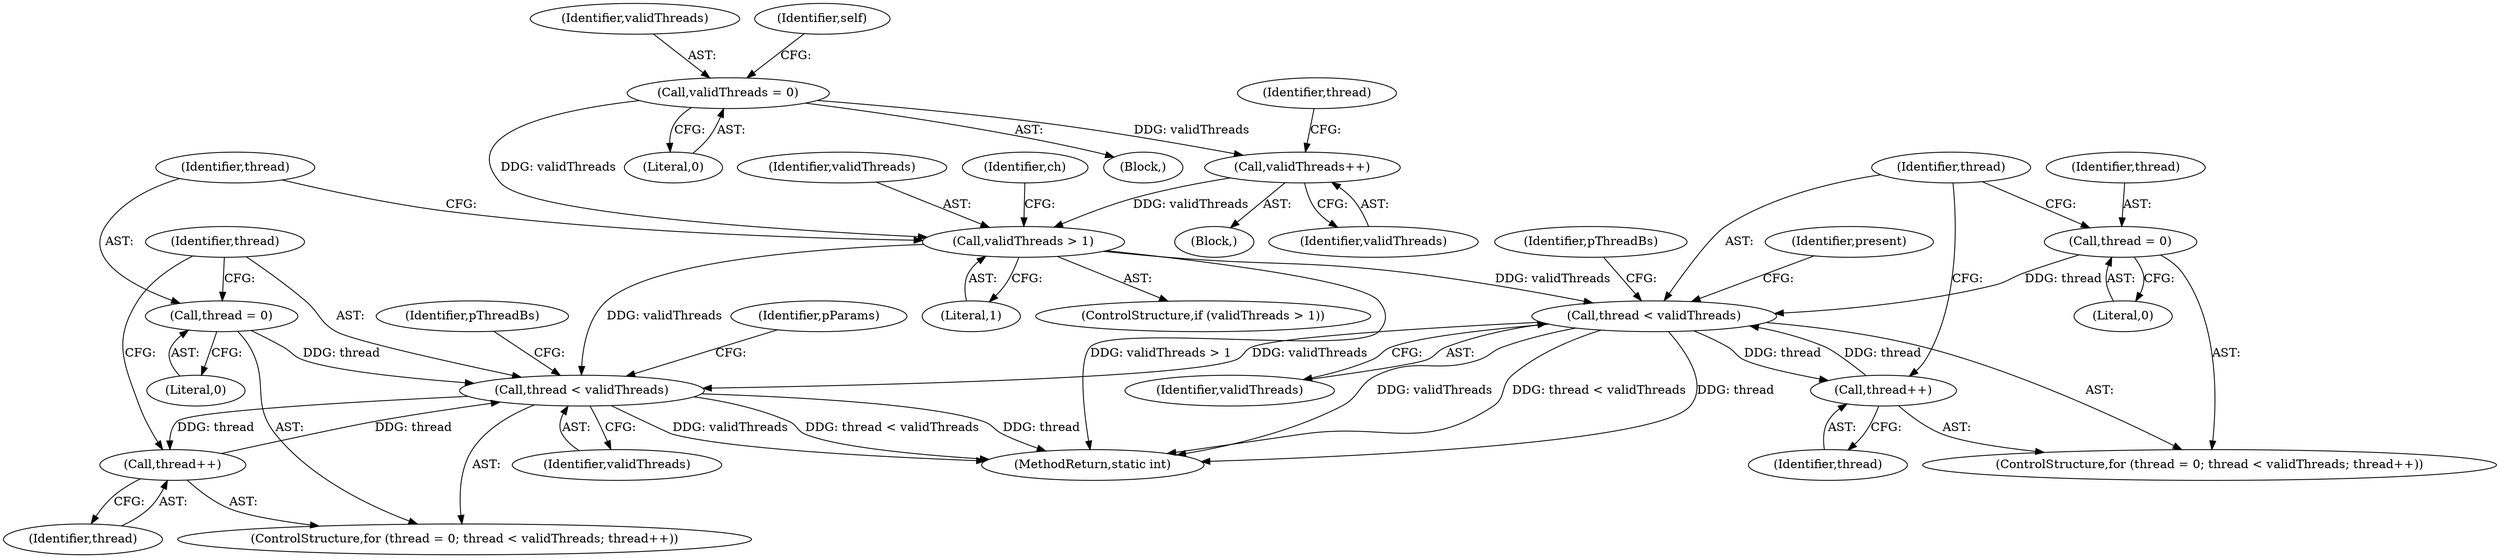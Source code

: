digraph "0_Android_5d4405f601fa11a8955fd7611532c982420e4206@API" {
"1000512" [label="(Call,thread < validThreads)"];
"1000515" [label="(Call,thread++)"];
"1000512" [label="(Call,thread < validThreads)"];
"1000509" [label="(Call,thread = 0)"];
"1000439" [label="(Call,validThreads > 1)"];
"1000436" [label="(Call,validThreads++)"];
"1000139" [label="(Call,validThreads = 0)"];
"1000462" [label="(Call,thread < validThreads)"];
"1000459" [label="(Call,thread = 0)"];
"1000465" [label="(Call,thread++)"];
"1000458" [label="(ControlStructure,for (thread = 0; thread < validThreads; thread++))"];
"1000464" [label="(Identifier,validThreads)"];
"1000459" [label="(Call,thread = 0)"];
"1000438" [label="(ControlStructure,if (validThreads > 1))"];
"1000512" [label="(Call,thread < validThreads)"];
"1000440" [label="(Identifier,validThreads)"];
"1000516" [label="(Identifier,thread)"];
"1000441" [label="(Literal,1)"];
"1000446" [label="(Identifier,ch)"];
"1000465" [label="(Call,thread++)"];
"1000515" [label="(Call,thread++)"];
"1000466" [label="(Identifier,thread)"];
"1000508" [label="(ControlStructure,for (thread = 0; thread < validThreads; thread++))"];
"1000520" [label="(Identifier,pThreadBs)"];
"1000139" [label="(Call,validThreads = 0)"];
"1000461" [label="(Literal,0)"];
"1000509" [label="(Call,thread = 0)"];
"1000463" [label="(Identifier,thread)"];
"1000140" [label="(Identifier,validThreads)"];
"1000510" [label="(Identifier,thread)"];
"1000437" [label="(Identifier,validThreads)"];
"1000145" [label="(Identifier,self)"];
"1000514" [label="(Identifier,validThreads)"];
"1000131" [label="(Block,)"];
"1000425" [label="(Block,)"];
"1000629" [label="(Identifier,pParams)"];
"1000439" [label="(Call,validThreads > 1)"];
"1000462" [label="(Call,thread < validThreads)"];
"1000470" [label="(Identifier,pThreadBs)"];
"1000436" [label="(Call,validThreads++)"];
"1000460" [label="(Identifier,thread)"];
"1000141" [label="(Literal,0)"];
"1000347" [label="(Identifier,thread)"];
"1000511" [label="(Literal,0)"];
"1000660" [label="(MethodReturn,static int)"];
"1000513" [label="(Identifier,thread)"];
"1000502" [label="(Identifier,present)"];
"1000512" -> "1000508"  [label="AST: "];
"1000512" -> "1000514"  [label="CFG: "];
"1000513" -> "1000512"  [label="AST: "];
"1000514" -> "1000512"  [label="AST: "];
"1000520" -> "1000512"  [label="CFG: "];
"1000629" -> "1000512"  [label="CFG: "];
"1000512" -> "1000660"  [label="DDG: thread"];
"1000512" -> "1000660"  [label="DDG: validThreads"];
"1000512" -> "1000660"  [label="DDG: thread < validThreads"];
"1000515" -> "1000512"  [label="DDG: thread"];
"1000509" -> "1000512"  [label="DDG: thread"];
"1000439" -> "1000512"  [label="DDG: validThreads"];
"1000462" -> "1000512"  [label="DDG: validThreads"];
"1000512" -> "1000515"  [label="DDG: thread"];
"1000515" -> "1000508"  [label="AST: "];
"1000515" -> "1000516"  [label="CFG: "];
"1000516" -> "1000515"  [label="AST: "];
"1000513" -> "1000515"  [label="CFG: "];
"1000509" -> "1000508"  [label="AST: "];
"1000509" -> "1000511"  [label="CFG: "];
"1000510" -> "1000509"  [label="AST: "];
"1000511" -> "1000509"  [label="AST: "];
"1000513" -> "1000509"  [label="CFG: "];
"1000439" -> "1000438"  [label="AST: "];
"1000439" -> "1000441"  [label="CFG: "];
"1000440" -> "1000439"  [label="AST: "];
"1000441" -> "1000439"  [label="AST: "];
"1000446" -> "1000439"  [label="CFG: "];
"1000510" -> "1000439"  [label="CFG: "];
"1000439" -> "1000660"  [label="DDG: validThreads > 1"];
"1000436" -> "1000439"  [label="DDG: validThreads"];
"1000139" -> "1000439"  [label="DDG: validThreads"];
"1000439" -> "1000462"  [label="DDG: validThreads"];
"1000436" -> "1000425"  [label="AST: "];
"1000436" -> "1000437"  [label="CFG: "];
"1000437" -> "1000436"  [label="AST: "];
"1000347" -> "1000436"  [label="CFG: "];
"1000139" -> "1000436"  [label="DDG: validThreads"];
"1000139" -> "1000131"  [label="AST: "];
"1000139" -> "1000141"  [label="CFG: "];
"1000140" -> "1000139"  [label="AST: "];
"1000141" -> "1000139"  [label="AST: "];
"1000145" -> "1000139"  [label="CFG: "];
"1000462" -> "1000458"  [label="AST: "];
"1000462" -> "1000464"  [label="CFG: "];
"1000463" -> "1000462"  [label="AST: "];
"1000464" -> "1000462"  [label="AST: "];
"1000470" -> "1000462"  [label="CFG: "];
"1000502" -> "1000462"  [label="CFG: "];
"1000462" -> "1000660"  [label="DDG: thread"];
"1000462" -> "1000660"  [label="DDG: validThreads"];
"1000462" -> "1000660"  [label="DDG: thread < validThreads"];
"1000459" -> "1000462"  [label="DDG: thread"];
"1000465" -> "1000462"  [label="DDG: thread"];
"1000462" -> "1000465"  [label="DDG: thread"];
"1000459" -> "1000458"  [label="AST: "];
"1000459" -> "1000461"  [label="CFG: "];
"1000460" -> "1000459"  [label="AST: "];
"1000461" -> "1000459"  [label="AST: "];
"1000463" -> "1000459"  [label="CFG: "];
"1000465" -> "1000458"  [label="AST: "];
"1000465" -> "1000466"  [label="CFG: "];
"1000466" -> "1000465"  [label="AST: "];
"1000463" -> "1000465"  [label="CFG: "];
}
